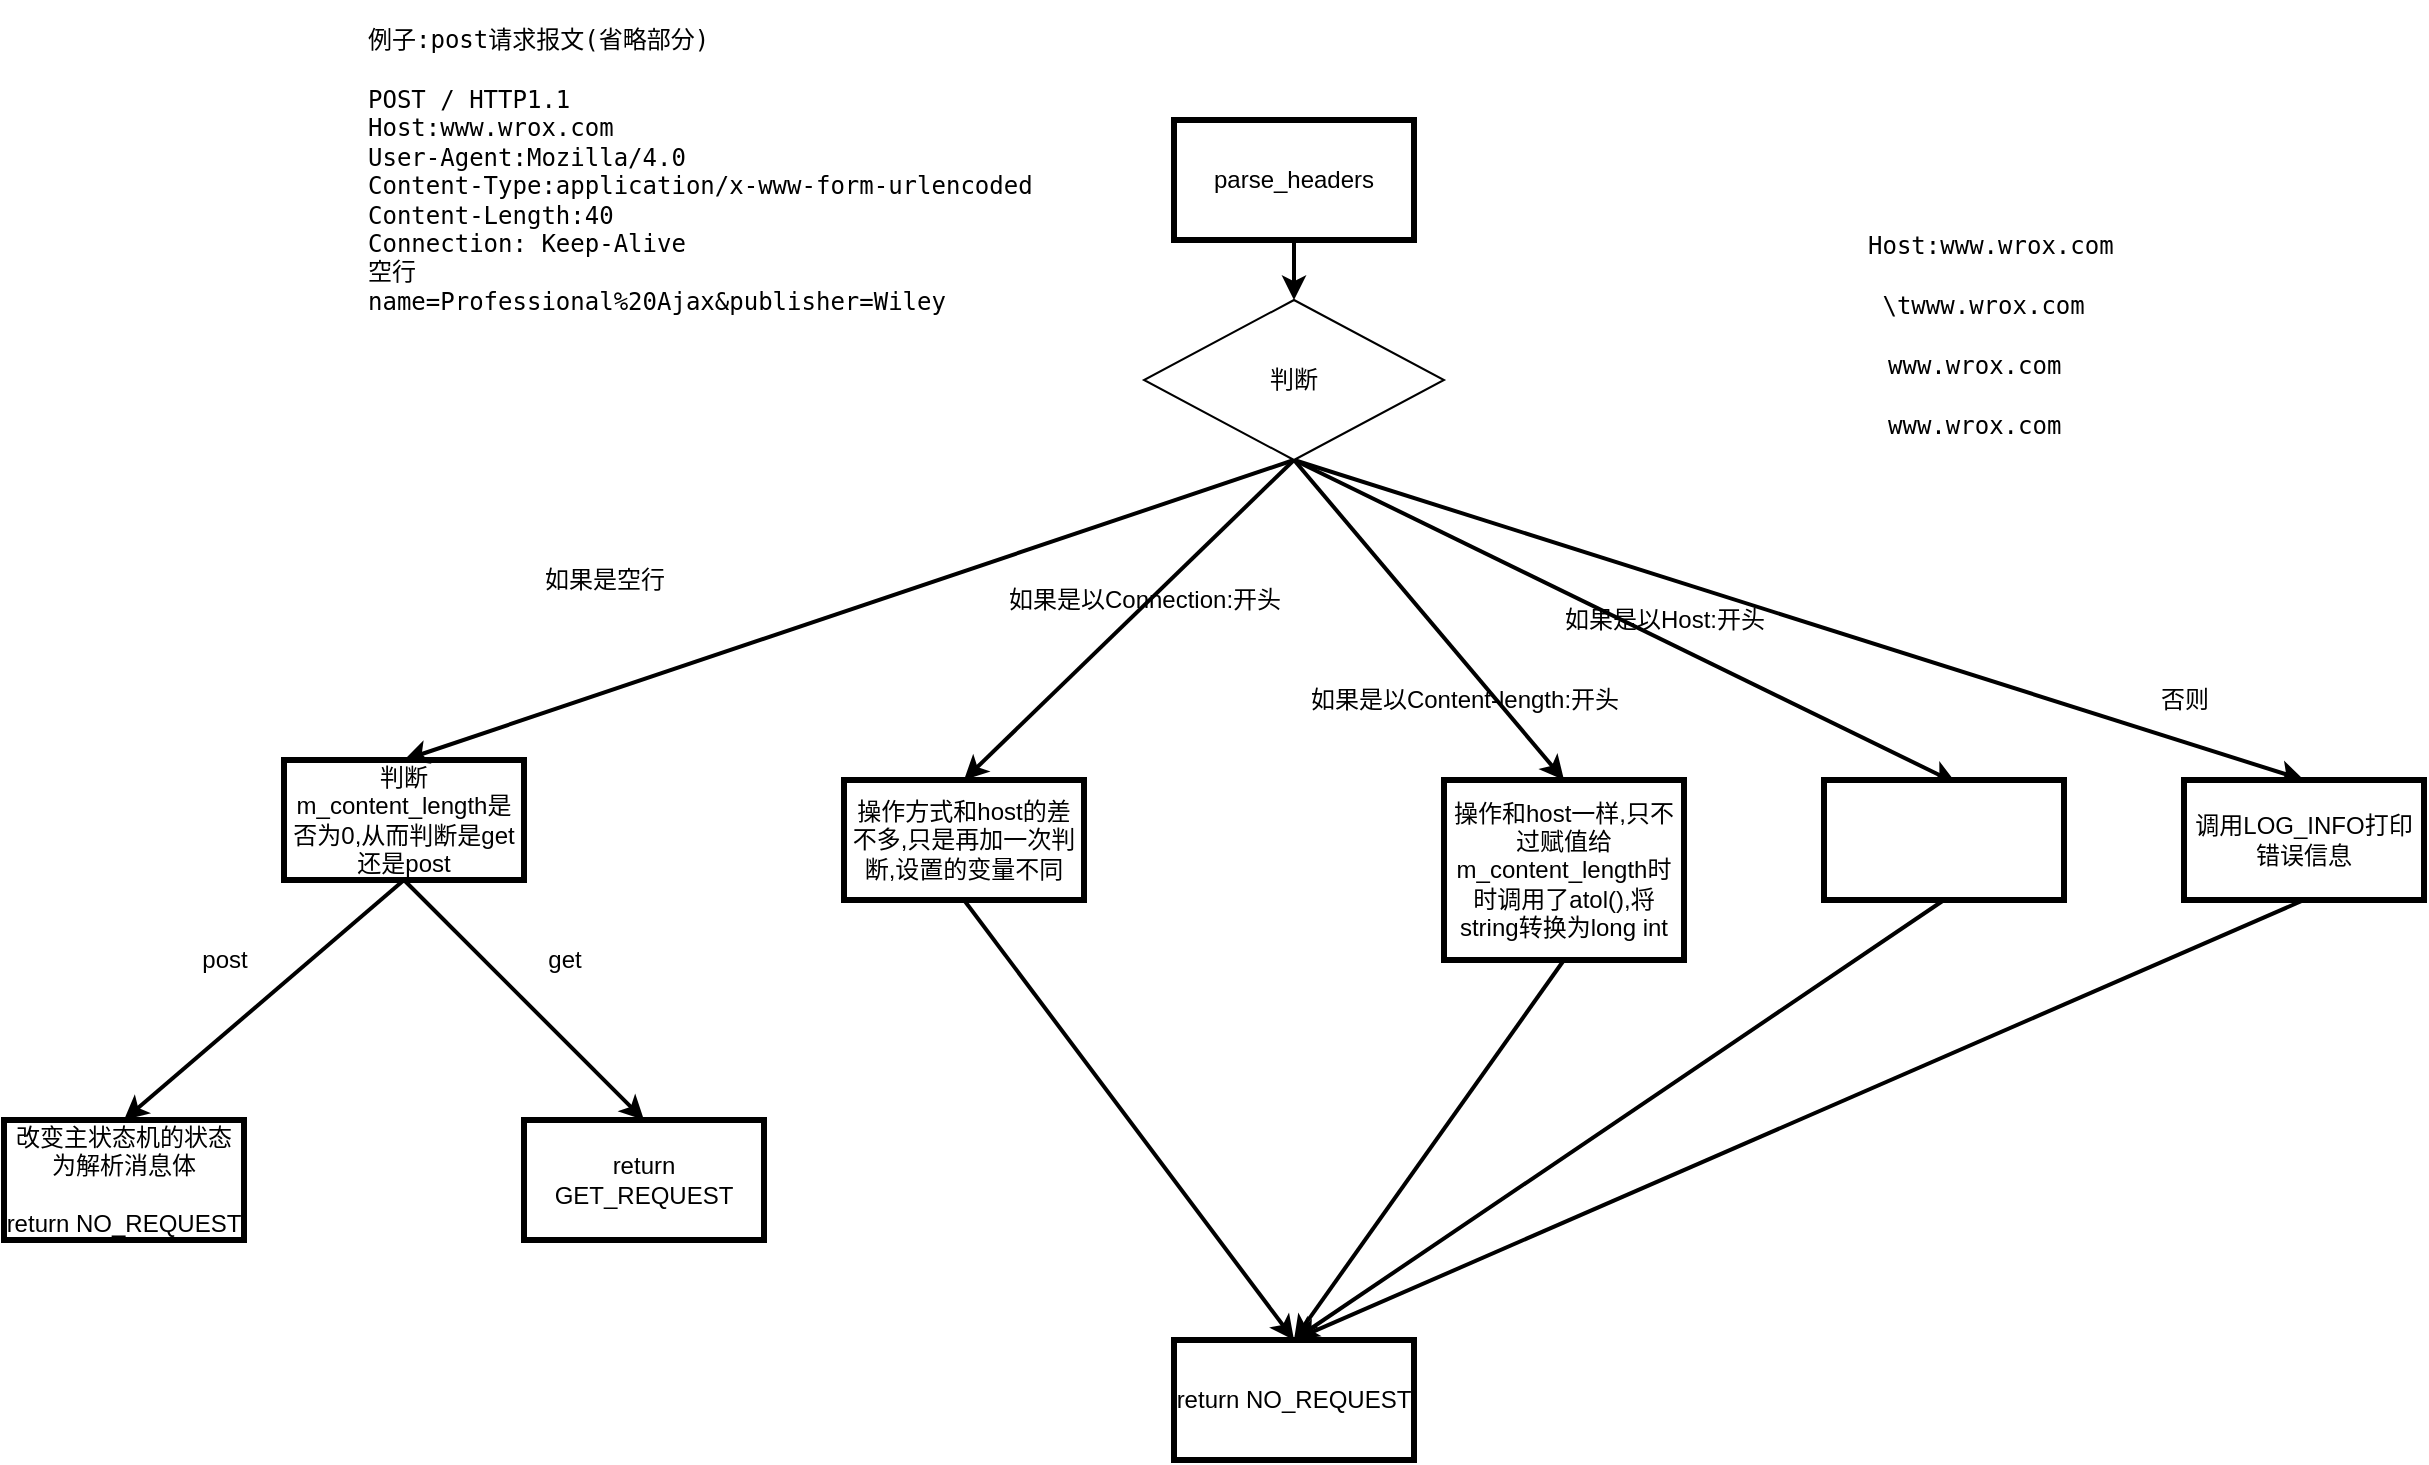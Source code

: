 <mxfile>
    <diagram id="LbE9PppjevmL19wuLY-l" name="第 1 页">
        <mxGraphModel dx="2251" dy="627" grid="1" gridSize="10" guides="1" tooltips="1" connect="1" arrows="1" fold="1" page="1" pageScale="1" pageWidth="1200" pageHeight="1920" background="#FFFFFF" math="0" shadow="0">
            <root>
                <mxCell id="0"/>
                <mxCell id="1" parent="0"/>
                <mxCell id="219" style="edgeStyle=none;html=1;exitX=0.5;exitY=1;exitDx=0;exitDy=0;entryX=0.5;entryY=0;entryDx=0;entryDy=0;fontColor=#000000;strokeColor=#000000;strokeWidth=2;" edge="1" parent="1" source="10" target="198">
                    <mxGeometry relative="1" as="geometry"/>
                </mxCell>
                <mxCell id="10" value="parse_headers" style="whiteSpace=wrap;html=1;strokeColor=#000000;strokeWidth=3;" parent="1" vertex="1">
                    <mxGeometry x="525" y="80" width="120" height="60" as="geometry"/>
                </mxCell>
                <mxCell id="229" style="edgeStyle=none;html=1;exitX=0.5;exitY=1;exitDx=0;exitDy=0;entryX=0.5;entryY=0;entryDx=0;entryDy=0;fontColor=#000000;strokeColor=#000000;strokeWidth=2;" edge="1" parent="1" source="197" target="228">
                    <mxGeometry relative="1" as="geometry"/>
                </mxCell>
                <mxCell id="230" style="edgeStyle=none;html=1;exitX=0.5;exitY=1;exitDx=0;exitDy=0;entryX=0.5;entryY=0;entryDx=0;entryDy=0;fontColor=#000000;strokeColor=#000000;strokeWidth=2;" edge="1" parent="1" source="197" target="227">
                    <mxGeometry relative="1" as="geometry"/>
                </mxCell>
                <mxCell id="197" value="判断m_content_length是否为0,从而判断是get还是post" style="whiteSpace=wrap;html=1;strokeColor=#000000;strokeWidth=3;" vertex="1" parent="1">
                    <mxGeometry x="80" y="400" width="120" height="60" as="geometry"/>
                </mxCell>
                <mxCell id="199" style="edgeStyle=none;html=1;exitX=0.5;exitY=1;exitDx=0;exitDy=0;entryX=0.5;entryY=0;entryDx=0;entryDy=0;strokeColor=#000000;strokeWidth=2;" edge="1" parent="1" source="198" target="197">
                    <mxGeometry relative="1" as="geometry"/>
                </mxCell>
                <mxCell id="206" style="edgeStyle=none;html=1;exitX=0.5;exitY=1;exitDx=0;exitDy=0;entryX=0.5;entryY=0;entryDx=0;entryDy=0;fontColor=#000000;strokeColor=#000000;strokeWidth=2;" edge="1" parent="1" source="198" target="200">
                    <mxGeometry relative="1" as="geometry"/>
                </mxCell>
                <mxCell id="210" style="edgeStyle=none;html=1;exitX=0.5;exitY=1;exitDx=0;exitDy=0;entryX=0.5;entryY=0;entryDx=0;entryDy=0;fontColor=#000000;strokeColor=#000000;strokeWidth=2;" edge="1" parent="1" source="198" target="209">
                    <mxGeometry relative="1" as="geometry"/>
                </mxCell>
                <mxCell id="211" style="edgeStyle=none;html=1;exitX=0.5;exitY=1;exitDx=0;exitDy=0;entryX=0.551;entryY=0.027;entryDx=0;entryDy=0;entryPerimeter=0;fontColor=#000000;strokeColor=#000000;strokeWidth=2;" edge="1" parent="1" source="198" target="208">
                    <mxGeometry relative="1" as="geometry"/>
                </mxCell>
                <mxCell id="212" style="edgeStyle=none;html=1;exitX=0.5;exitY=1;exitDx=0;exitDy=0;entryX=0.5;entryY=0;entryDx=0;entryDy=0;fontColor=#000000;strokeColor=#000000;strokeWidth=2;" edge="1" parent="1" source="198" target="207">
                    <mxGeometry relative="1" as="geometry"/>
                </mxCell>
                <mxCell id="198" value="判断" style="rhombus;whiteSpace=wrap;html=1;" vertex="1" parent="1">
                    <mxGeometry x="510" y="170" width="150" height="80" as="geometry"/>
                </mxCell>
                <mxCell id="215" style="edgeStyle=none;html=1;exitX=0.5;exitY=1;exitDx=0;exitDy=0;entryX=0.5;entryY=0;entryDx=0;entryDy=0;fontColor=#000000;strokeColor=#000000;strokeWidth=2;" edge="1" parent="1" source="200" target="213">
                    <mxGeometry relative="1" as="geometry"/>
                </mxCell>
                <mxCell id="200" value="操作方式和host的差不多,只是再加一次判断,设置的变量不同" style="whiteSpace=wrap;html=1;strokeColor=#000000;strokeWidth=3;" vertex="1" parent="1">
                    <mxGeometry x="360" y="410" width="120" height="60" as="geometry"/>
                </mxCell>
                <mxCell id="201" value="&lt;font color=&quot;#000000&quot;&gt;如果是空行&lt;/font&gt;" style="text;html=1;align=center;verticalAlign=middle;resizable=0;points=[];autosize=1;strokeColor=none;fillColor=none;" vertex="1" parent="1">
                    <mxGeometry x="200" y="300" width="80" height="20" as="geometry"/>
                </mxCell>
                <mxCell id="202" value="&lt;font color=&quot;#000000&quot;&gt;如果是以Connection:开头&lt;/font&gt;" style="text;html=1;align=center;verticalAlign=middle;resizable=0;points=[];autosize=1;strokeColor=none;fillColor=none;" vertex="1" parent="1">
                    <mxGeometry x="430" y="310" width="160" height="20" as="geometry"/>
                </mxCell>
                <mxCell id="203" value="&lt;font color=&quot;#000000&quot;&gt;如果是以Content-length:开头&lt;/font&gt;" style="text;html=1;align=center;verticalAlign=middle;resizable=0;points=[];autosize=1;strokeColor=none;fillColor=none;" vertex="1" parent="1">
                    <mxGeometry x="580" y="360" width="180" height="20" as="geometry"/>
                </mxCell>
                <mxCell id="204" value="&lt;font color=&quot;#000000&quot;&gt;如果是以Host:开头&lt;/font&gt;" style="text;html=1;align=center;verticalAlign=middle;resizable=0;points=[];autosize=1;strokeColor=none;fillColor=none;" vertex="1" parent="1">
                    <mxGeometry x="710" y="320" width="120" height="20" as="geometry"/>
                </mxCell>
                <mxCell id="205" value="&lt;font color=&quot;#000000&quot;&gt;否则&lt;/font&gt;" style="text;html=1;align=center;verticalAlign=middle;resizable=0;points=[];autosize=1;strokeColor=none;fillColor=none;" vertex="1" parent="1">
                    <mxGeometry x="1010" y="360" width="40" height="20" as="geometry"/>
                </mxCell>
                <mxCell id="218" style="edgeStyle=none;html=1;exitX=0.5;exitY=1;exitDx=0;exitDy=0;entryX=0.5;entryY=0;entryDx=0;entryDy=0;fontColor=#000000;strokeColor=#000000;strokeWidth=2;" edge="1" parent="1" source="207" target="213">
                    <mxGeometry relative="1" as="geometry"/>
                </mxCell>
                <mxCell id="207" value="调用LOG_INFO打印错误信息" style="whiteSpace=wrap;html=1;strokeColor=#000000;strokeWidth=3;" vertex="1" parent="1">
                    <mxGeometry x="1030" y="410" width="120" height="60" as="geometry"/>
                </mxCell>
                <mxCell id="217" style="edgeStyle=none;html=1;exitX=0.5;exitY=1;exitDx=0;exitDy=0;entryX=0.5;entryY=0;entryDx=0;entryDy=0;fontColor=#000000;strokeColor=#000000;strokeWidth=2;" edge="1" parent="1" source="208" target="213">
                    <mxGeometry relative="1" as="geometry"/>
                </mxCell>
                <mxCell id="208" value="" style="whiteSpace=wrap;html=1;strokeColor=#000000;strokeWidth=3;" vertex="1" parent="1">
                    <mxGeometry x="850" y="410" width="120" height="60" as="geometry"/>
                </mxCell>
                <mxCell id="216" style="edgeStyle=none;html=1;exitX=0.5;exitY=1;exitDx=0;exitDy=0;entryX=0.5;entryY=0;entryDx=0;entryDy=0;fontColor=#000000;strokeColor=#000000;strokeWidth=2;" edge="1" parent="1" source="209" target="213">
                    <mxGeometry relative="1" as="geometry"/>
                </mxCell>
                <mxCell id="209" value="操作和host一样,只不过赋值给m_content_length时时调用了atol(),将string转换为long int" style="whiteSpace=wrap;html=1;strokeColor=#000000;strokeWidth=3;" vertex="1" parent="1">
                    <mxGeometry x="660" y="410" width="120" height="90" as="geometry"/>
                </mxCell>
                <mxCell id="213" value="return NO_REQUEST" style="whiteSpace=wrap;html=1;strokeColor=#000000;strokeWidth=3;" vertex="1" parent="1">
                    <mxGeometry x="525" y="690" width="120" height="60" as="geometry"/>
                </mxCell>
                <mxCell id="221" value="&lt;pre&gt;&lt;span class=&quot;line&quot;&gt;POST / HTTP1.1&lt;/span&gt;&lt;br&gt;&lt;span class=&quot;line&quot;&gt;Host:www.wrox.com&lt;/span&gt;&lt;br&gt;&lt;span class=&quot;line&quot;&gt;User-Agent:Mozilla/4.0 &lt;/span&gt;&lt;br&gt;&lt;span class=&quot;line&quot;&gt;Content-Type:application/x-www-form-urlencoded&lt;/span&gt;&lt;br&gt;&lt;span class=&quot;line&quot;&gt;Content-Length:40&lt;/span&gt;&lt;br&gt;&lt;span class=&quot;line&quot;&gt;Connection: Keep-Alive&lt;/span&gt;&lt;br&gt;&lt;span class=&quot;line&quot;&gt;空行&lt;/span&gt;&lt;br&gt;&lt;span class=&quot;line&quot;&gt;name=Professional%20Ajax&amp;amp;publisher=Wiley&lt;/span&gt;&lt;/pre&gt;" style="text;html=1;align=left;verticalAlign=middle;resizable=0;points=[];autosize=1;strokeColor=none;fillColor=none;fontColor=#000000;" vertex="1" parent="1">
                    <mxGeometry x="120" y="50" width="350" height="140" as="geometry"/>
                </mxCell>
                <mxCell id="222" value="&lt;pre&gt;例子:post请求报文(省略部分)&lt;/pre&gt;" style="text;html=1;align=left;verticalAlign=middle;resizable=0;points=[];autosize=1;strokeColor=none;fillColor=none;fontColor=#000000;" vertex="1" parent="1">
                    <mxGeometry x="120" y="20" width="190" height="40" as="geometry"/>
                </mxCell>
                <mxCell id="223" value="&lt;pre&gt;&lt;span class=&quot;line&quot;&gt;Host:www.wrox.com&lt;/span&gt;&lt;br&gt;&lt;br&gt;&lt;/pre&gt;" style="text;html=1;align=left;verticalAlign=middle;resizable=0;points=[];autosize=1;strokeColor=none;fillColor=none;fontColor=#000000;" vertex="1" parent="1">
                    <mxGeometry x="870" y="120" width="140" height="60" as="geometry"/>
                </mxCell>
                <mxCell id="224" value="&lt;pre&gt;&lt;span class=&quot;line&quot;&gt; \twww.wrox.com&lt;/span&gt;&lt;br&gt;&lt;br&gt;&lt;/pre&gt;" style="text;html=1;align=left;verticalAlign=middle;resizable=0;points=[];autosize=1;strokeColor=none;fillColor=none;fontColor=#000000;" vertex="1" parent="1">
                    <mxGeometry x="870" y="150" width="120" height="60" as="geometry"/>
                </mxCell>
                <mxCell id="225" value="&lt;pre&gt;&lt;span class=&quot;line&quot;&gt;www.wrox.com&lt;/span&gt;&lt;br&gt;&lt;br&gt;&lt;/pre&gt;" style="text;html=1;align=left;verticalAlign=middle;resizable=0;points=[];autosize=1;strokeColor=none;fillColor=none;fontColor=#000000;" vertex="1" parent="1">
                    <mxGeometry x="880" y="180" width="100" height="60" as="geometry"/>
                </mxCell>
                <mxCell id="226" value="&lt;pre&gt;&lt;span class=&quot;line&quot;&gt;www.wrox.com&lt;/span&gt;&lt;br&gt;&lt;br&gt;&lt;/pre&gt;" style="text;html=1;align=left;verticalAlign=middle;resizable=0;points=[];autosize=1;strokeColor=none;fillColor=none;fontColor=#000000;" vertex="1" parent="1">
                    <mxGeometry x="880" y="210" width="100" height="60" as="geometry"/>
                </mxCell>
                <mxCell id="227" value="return GET_REQUEST" style="whiteSpace=wrap;html=1;strokeColor=#000000;strokeWidth=3;" vertex="1" parent="1">
                    <mxGeometry x="200" y="580" width="120" height="60" as="geometry"/>
                </mxCell>
                <mxCell id="228" value="改变主状态机的状态为解析消息体&lt;br&gt;&lt;br&gt;return NO_REQUEST" style="whiteSpace=wrap;html=1;strokeColor=#000000;strokeWidth=3;" vertex="1" parent="1">
                    <mxGeometry x="-60" y="580" width="120" height="60" as="geometry"/>
                </mxCell>
                <mxCell id="231" value="&lt;font color=&quot;#000000&quot;&gt;post&lt;/font&gt;" style="text;html=1;align=center;verticalAlign=middle;resizable=0;points=[];autosize=1;strokeColor=none;fillColor=none;" vertex="1" parent="1">
                    <mxGeometry x="30" y="490" width="40" height="20" as="geometry"/>
                </mxCell>
                <mxCell id="232" value="&lt;font color=&quot;#000000&quot;&gt;get&lt;/font&gt;" style="text;html=1;align=center;verticalAlign=middle;resizable=0;points=[];autosize=1;strokeColor=none;fillColor=none;" vertex="1" parent="1">
                    <mxGeometry x="205" y="490" width="30" height="20" as="geometry"/>
                </mxCell>
            </root>
        </mxGraphModel>
    </diagram>
</mxfile>